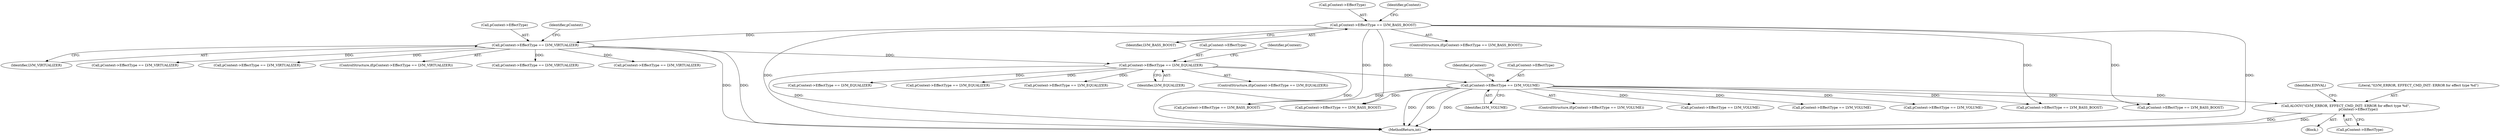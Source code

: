 digraph "0_Android_9e29523b9537983b4c4b205ff868d0b3bca0383b@pointer" {
"1000179" [label="(Call,ALOGV(\"\tLVM_ERROR, EFFECT_CMD_INIT: ERROR for effect type %d\",\n                        pContext->EffectType))"];
"1000144" [label="(Call,pContext->EffectType == LVM_VOLUME)"];
"1000137" [label="(Call,pContext->EffectType == LVM_EQUALIZER)"];
"1000130" [label="(Call,pContext->EffectType == LVM_VIRTUALIZER)"];
"1000123" [label="(Call,pContext->EffectType == LVM_BASS_BOOST)"];
"1001005" [label="(Call,pContext->EffectType == LVM_VIRTUALIZER)"];
"1000130" [label="(Call,pContext->EffectType == LVM_VIRTUALIZER)"];
"1000138" [label="(Call,pContext->EffectType)"];
"1000204" [label="(Call,pContext->EffectType == LVM_VIRTUALIZER)"];
"1000145" [label="(Call,pContext->EffectType)"];
"1000179" [label="(Call,ALOGV(\"\tLVM_ERROR, EFFECT_CMD_INIT: ERROR for effect type %d\",\n                        pContext->EffectType))"];
"1000136" [label="(ControlStructure,if(pContext->EffectType == LVM_EQUALIZER))"];
"1000180" [label="(Literal,\"\tLVM_ERROR, EFFECT_CMD_INIT: ERROR for effect type %d\")"];
"1000144" [label="(Call,pContext->EffectType == LVM_VOLUME)"];
"1000194" [label="(Call,pContext->EffectType == LVM_BASS_BOOST)"];
"1000127" [label="(Identifier,LVM_BASS_BOOST)"];
"1000124" [label="(Call,pContext->EffectType)"];
"1000178" [label="(Block,)"];
"1000141" [label="(Identifier,LVM_EQUALIZER)"];
"1001271" [label="(MethodReturn,int)"];
"1000129" [label="(ControlStructure,if(pContext->EffectType == LVM_VIRTUALIZER))"];
"1000123" [label="(Call,pContext->EffectType == LVM_BASS_BOOST)"];
"1000186" [label="(Identifier,EINVAL)"];
"1000495" [label="(Call,pContext->EffectType == LVM_VOLUME)"];
"1000137" [label="(Call,pContext->EffectType == LVM_EQUALIZER)"];
"1000152" [label="(Identifier,pContext)"];
"1000131" [label="(Call,pContext->EffectType)"];
"1000441" [label="(Call,pContext->EffectType == LVM_VIRTUALIZER)"];
"1000470" [label="(Call,pContext->EffectType == LVM_EQUALIZER)"];
"1000921" [label="(Call,pContext->EffectType == LVM_BASS_BOOST)"];
"1000224" [label="(Call,pContext->EffectType == LVM_VOLUME)"];
"1000618" [label="(Call,pContext->EffectType == LVM_VIRTUALIZER)"];
"1000538" [label="(Call,pContext->EffectType == LVM_BASS_BOOST)"];
"1000414" [label="(Call,pContext->EffectType == LVM_BASS_BOOST)"];
"1000181" [label="(Call,pContext->EffectType)"];
"1000214" [label="(Call,pContext->EffectType == LVM_EQUALIZER)"];
"1000134" [label="(Identifier,LVM_VIRTUALIZER)"];
"1000148" [label="(Identifier,LVM_VOLUME)"];
"1000139" [label="(Identifier,pContext)"];
"1000122" [label="(ControlStructure,if(pContext->EffectType == LVM_BASS_BOOST))"];
"1000143" [label="(ControlStructure,if(pContext->EffectType == LVM_VOLUME))"];
"1000709" [label="(Call,pContext->EffectType == LVM_EQUALIZER)"];
"1000146" [label="(Identifier,pContext)"];
"1000132" [label="(Identifier,pContext)"];
"1000773" [label="(Call,pContext->EffectType == LVM_VOLUME)"];
"1000179" -> "1000178"  [label="AST: "];
"1000179" -> "1000181"  [label="CFG: "];
"1000180" -> "1000179"  [label="AST: "];
"1000181" -> "1000179"  [label="AST: "];
"1000186" -> "1000179"  [label="CFG: "];
"1000179" -> "1001271"  [label="DDG: "];
"1000179" -> "1001271"  [label="DDG: "];
"1000144" -> "1000179"  [label="DDG: "];
"1000144" -> "1000143"  [label="AST: "];
"1000144" -> "1000148"  [label="CFG: "];
"1000145" -> "1000144"  [label="AST: "];
"1000148" -> "1000144"  [label="AST: "];
"1000152" -> "1000144"  [label="CFG: "];
"1000144" -> "1001271"  [label="DDG: "];
"1000144" -> "1001271"  [label="DDG: "];
"1000144" -> "1001271"  [label="DDG: "];
"1000137" -> "1000144"  [label="DDG: "];
"1000144" -> "1000194"  [label="DDG: "];
"1000144" -> "1000224"  [label="DDG: "];
"1000144" -> "1000414"  [label="DDG: "];
"1000144" -> "1000495"  [label="DDG: "];
"1000144" -> "1000538"  [label="DDG: "];
"1000144" -> "1000773"  [label="DDG: "];
"1000144" -> "1000921"  [label="DDG: "];
"1000137" -> "1000136"  [label="AST: "];
"1000137" -> "1000141"  [label="CFG: "];
"1000138" -> "1000137"  [label="AST: "];
"1000141" -> "1000137"  [label="AST: "];
"1000146" -> "1000137"  [label="CFG: "];
"1000137" -> "1001271"  [label="DDG: "];
"1000137" -> "1001271"  [label="DDG: "];
"1000130" -> "1000137"  [label="DDG: "];
"1000137" -> "1000214"  [label="DDG: "];
"1000137" -> "1000470"  [label="DDG: "];
"1000137" -> "1000709"  [label="DDG: "];
"1000130" -> "1000129"  [label="AST: "];
"1000130" -> "1000134"  [label="CFG: "];
"1000131" -> "1000130"  [label="AST: "];
"1000134" -> "1000130"  [label="AST: "];
"1000139" -> "1000130"  [label="CFG: "];
"1000130" -> "1001271"  [label="DDG: "];
"1000130" -> "1001271"  [label="DDG: "];
"1000123" -> "1000130"  [label="DDG: "];
"1000130" -> "1000204"  [label="DDG: "];
"1000130" -> "1000441"  [label="DDG: "];
"1000130" -> "1000618"  [label="DDG: "];
"1000130" -> "1001005"  [label="DDG: "];
"1000123" -> "1000122"  [label="AST: "];
"1000123" -> "1000127"  [label="CFG: "];
"1000124" -> "1000123"  [label="AST: "];
"1000127" -> "1000123"  [label="AST: "];
"1000132" -> "1000123"  [label="CFG: "];
"1000123" -> "1001271"  [label="DDG: "];
"1000123" -> "1001271"  [label="DDG: "];
"1000123" -> "1000194"  [label="DDG: "];
"1000123" -> "1000414"  [label="DDG: "];
"1000123" -> "1000538"  [label="DDG: "];
"1000123" -> "1000921"  [label="DDG: "];
}
